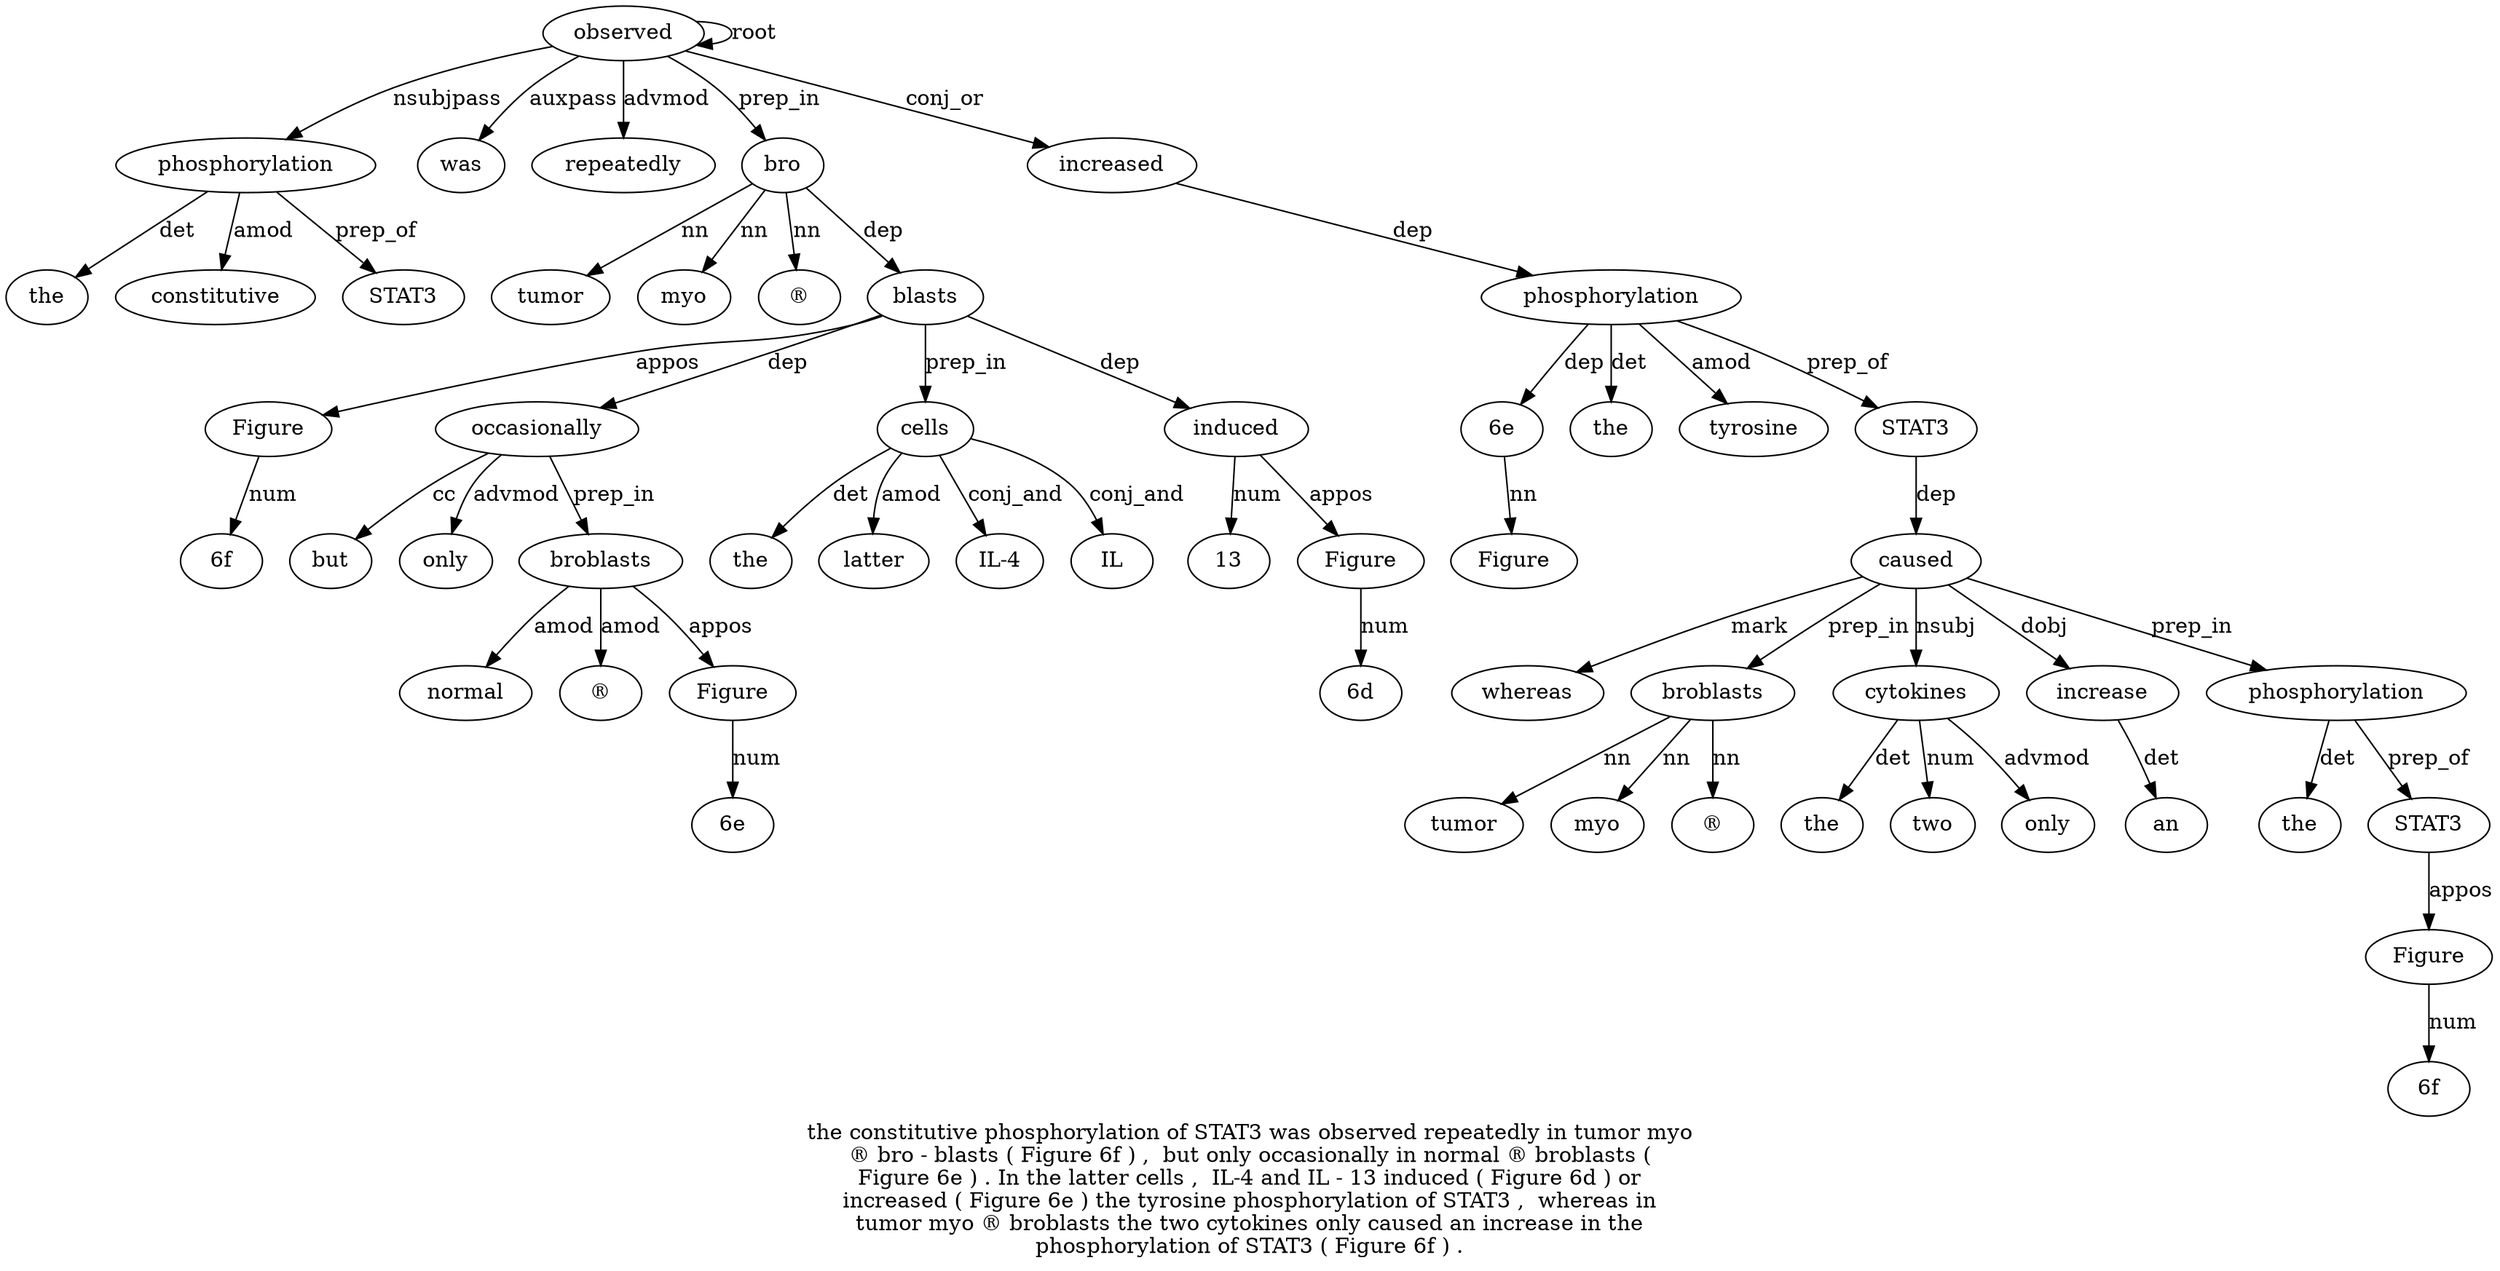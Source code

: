 digraph "the constitutive phosphorylation of STAT3 was observed repeatedly in tumor myo ® bro - blasts ( Figure 6f ) ,  but only occasionally in normal ® broblasts ( Figure 6e ) . In the latter cells ,  IL-4 and IL - 13 induced ( Figure 6d ) or increased ( Figure 6e ) the tyrosine phosphorylation of STAT3 ,  whereas in tumor myo ® broblasts the two cytokines only caused an increase in the phosphorylation of STAT3 ( Figure 6f ) ." {
label="the constitutive phosphorylation of STAT3 was observed repeatedly in tumor myo
® bro - blasts ( Figure 6f ) ,  but only occasionally in normal ® broblasts (
Figure 6e ) . In the latter cells ,  IL-4 and IL - 13 induced ( Figure 6d ) or
increased ( Figure 6e ) the tyrosine phosphorylation of STAT3 ,  whereas in
tumor myo ® broblasts the two cytokines only caused an increase in the
phosphorylation of STAT3 ( Figure 6f ) .";
phosphorylation3 [style=filled, fillcolor=white, label=phosphorylation];
the1 [style=filled, fillcolor=white, label=the];
phosphorylation3 -> the1  [label=det];
constitutive2 [style=filled, fillcolor=white, label=constitutive];
phosphorylation3 -> constitutive2  [label=amod];
observed7 [style=filled, fillcolor=white, label=observed];
observed7 -> phosphorylation3  [label=nsubjpass];
STAT35 [style=filled, fillcolor=white, label=STAT3];
phosphorylation3 -> STAT35  [label=prep_of];
was6 [style=filled, fillcolor=white, label=was];
observed7 -> was6  [label=auxpass];
observed7 -> observed7  [label=root];
repeatedly8 [style=filled, fillcolor=white, label=repeatedly];
observed7 -> repeatedly8  [label=advmod];
bro13 [style=filled, fillcolor=white, label=bro];
tumor10 [style=filled, fillcolor=white, label=tumor];
bro13 -> tumor10  [label=nn];
myo11 [style=filled, fillcolor=white, label=myo];
bro13 -> myo11  [label=nn];
"®12" [style=filled, fillcolor=white, label="®"];
bro13 -> "®12"  [label=nn];
observed7 -> bro13  [label=prep_in];
blasts15 [style=filled, fillcolor=white, label=blasts];
bro13 -> blasts15  [label=dep];
Figure17 [style=filled, fillcolor=white, label=Figure];
blasts15 -> Figure17  [label=appos];
"6f18" [style=filled, fillcolor=white, label="6f"];
Figure17 -> "6f18"  [label=num];
occasionally23 [style=filled, fillcolor=white, label=occasionally];
but21 [style=filled, fillcolor=white, label=but];
occasionally23 -> but21  [label=cc];
only22 [style=filled, fillcolor=white, label=only];
occasionally23 -> only22  [label=advmod];
blasts15 -> occasionally23  [label=dep];
broblasts27 [style=filled, fillcolor=white, label=broblasts];
normal25 [style=filled, fillcolor=white, label=normal];
broblasts27 -> normal25  [label=amod];
"®26" [style=filled, fillcolor=white, label="®"];
broblasts27 -> "®26"  [label=amod];
occasionally23 -> broblasts27  [label=prep_in];
Figure29 [style=filled, fillcolor=white, label=Figure];
broblasts27 -> Figure29  [label=appos];
"6e30" [style=filled, fillcolor=white, label="6e"];
Figure29 -> "6e30"  [label=num];
cells36 [style=filled, fillcolor=white, label=cells];
the34 [style=filled, fillcolor=white, label=the];
cells36 -> the34  [label=det];
latter35 [style=filled, fillcolor=white, label=latter];
cells36 -> latter35  [label=amod];
blasts15 -> cells36  [label=prep_in];
"IL-438" [style=filled, fillcolor=white, label="IL-4"];
cells36 -> "IL-438"  [label=conj_and];
IL40 [style=filled, fillcolor=white, label=IL];
cells36 -> IL40  [label=conj_and];
induced43 [style=filled, fillcolor=white, label=induced];
1342 [style=filled, fillcolor=white, label=13];
induced43 -> 1342  [label=num];
blasts15 -> induced43  [label=dep];
Figure45 [style=filled, fillcolor=white, label=Figure];
induced43 -> Figure45  [label=appos];
"6d4" [style=filled, fillcolor=white, label="6d"];
Figure45 -> "6d4"  [label=num];
increased49 [style=filled, fillcolor=white, label=increased];
observed7 -> increased49  [label=conj_or];
"6e52" [style=filled, fillcolor=white, label="6e"];
Figure51 [style=filled, fillcolor=white, label=Figure];
"6e52" -> Figure51  [label=nn];
phosphorylation56 [style=filled, fillcolor=white, label=phosphorylation];
phosphorylation56 -> "6e52"  [label=dep];
the54 [style=filled, fillcolor=white, label=the];
phosphorylation56 -> the54  [label=det];
tyrosine55 [style=filled, fillcolor=white, label=tyrosine];
phosphorylation56 -> tyrosine55  [label=amod];
increased49 -> phosphorylation56  [label=dep];
STAT358 [style=filled, fillcolor=white, label=STAT3];
phosphorylation56 -> STAT358  [label=prep_of];
caused70 [style=filled, fillcolor=white, label=caused];
whereas60 [style=filled, fillcolor=white, label=whereas];
caused70 -> whereas60  [label=mark];
broblasts65 [style=filled, fillcolor=white, label=broblasts];
tumor62 [style=filled, fillcolor=white, label=tumor];
broblasts65 -> tumor62  [label=nn];
myo63 [style=filled, fillcolor=white, label=myo];
broblasts65 -> myo63  [label=nn];
"®64" [style=filled, fillcolor=white, label="®"];
broblasts65 -> "®64"  [label=nn];
caused70 -> broblasts65  [label=prep_in];
cytokines68 [style=filled, fillcolor=white, label=cytokines];
the66 [style=filled, fillcolor=white, label=the];
cytokines68 -> the66  [label=det];
two67 [style=filled, fillcolor=white, label=two];
cytokines68 -> two67  [label=num];
caused70 -> cytokines68  [label=nsubj];
only69 [style=filled, fillcolor=white, label=only];
cytokines68 -> only69  [label=advmod];
STAT358 -> caused70  [label=dep];
increase72 [style=filled, fillcolor=white, label=increase];
an71 [style=filled, fillcolor=white, label=an];
increase72 -> an71  [label=det];
caused70 -> increase72  [label=dobj];
phosphorylation75 [style=filled, fillcolor=white, label=phosphorylation];
the74 [style=filled, fillcolor=white, label=the];
phosphorylation75 -> the74  [label=det];
caused70 -> phosphorylation75  [label=prep_in];
STAT377 [style=filled, fillcolor=white, label=STAT3];
phosphorylation75 -> STAT377  [label=prep_of];
Figure79 [style=filled, fillcolor=white, label=Figure];
STAT377 -> Figure79  [label=appos];
"6f80" [style=filled, fillcolor=white, label="6f"];
Figure79 -> "6f80"  [label=num];
}
